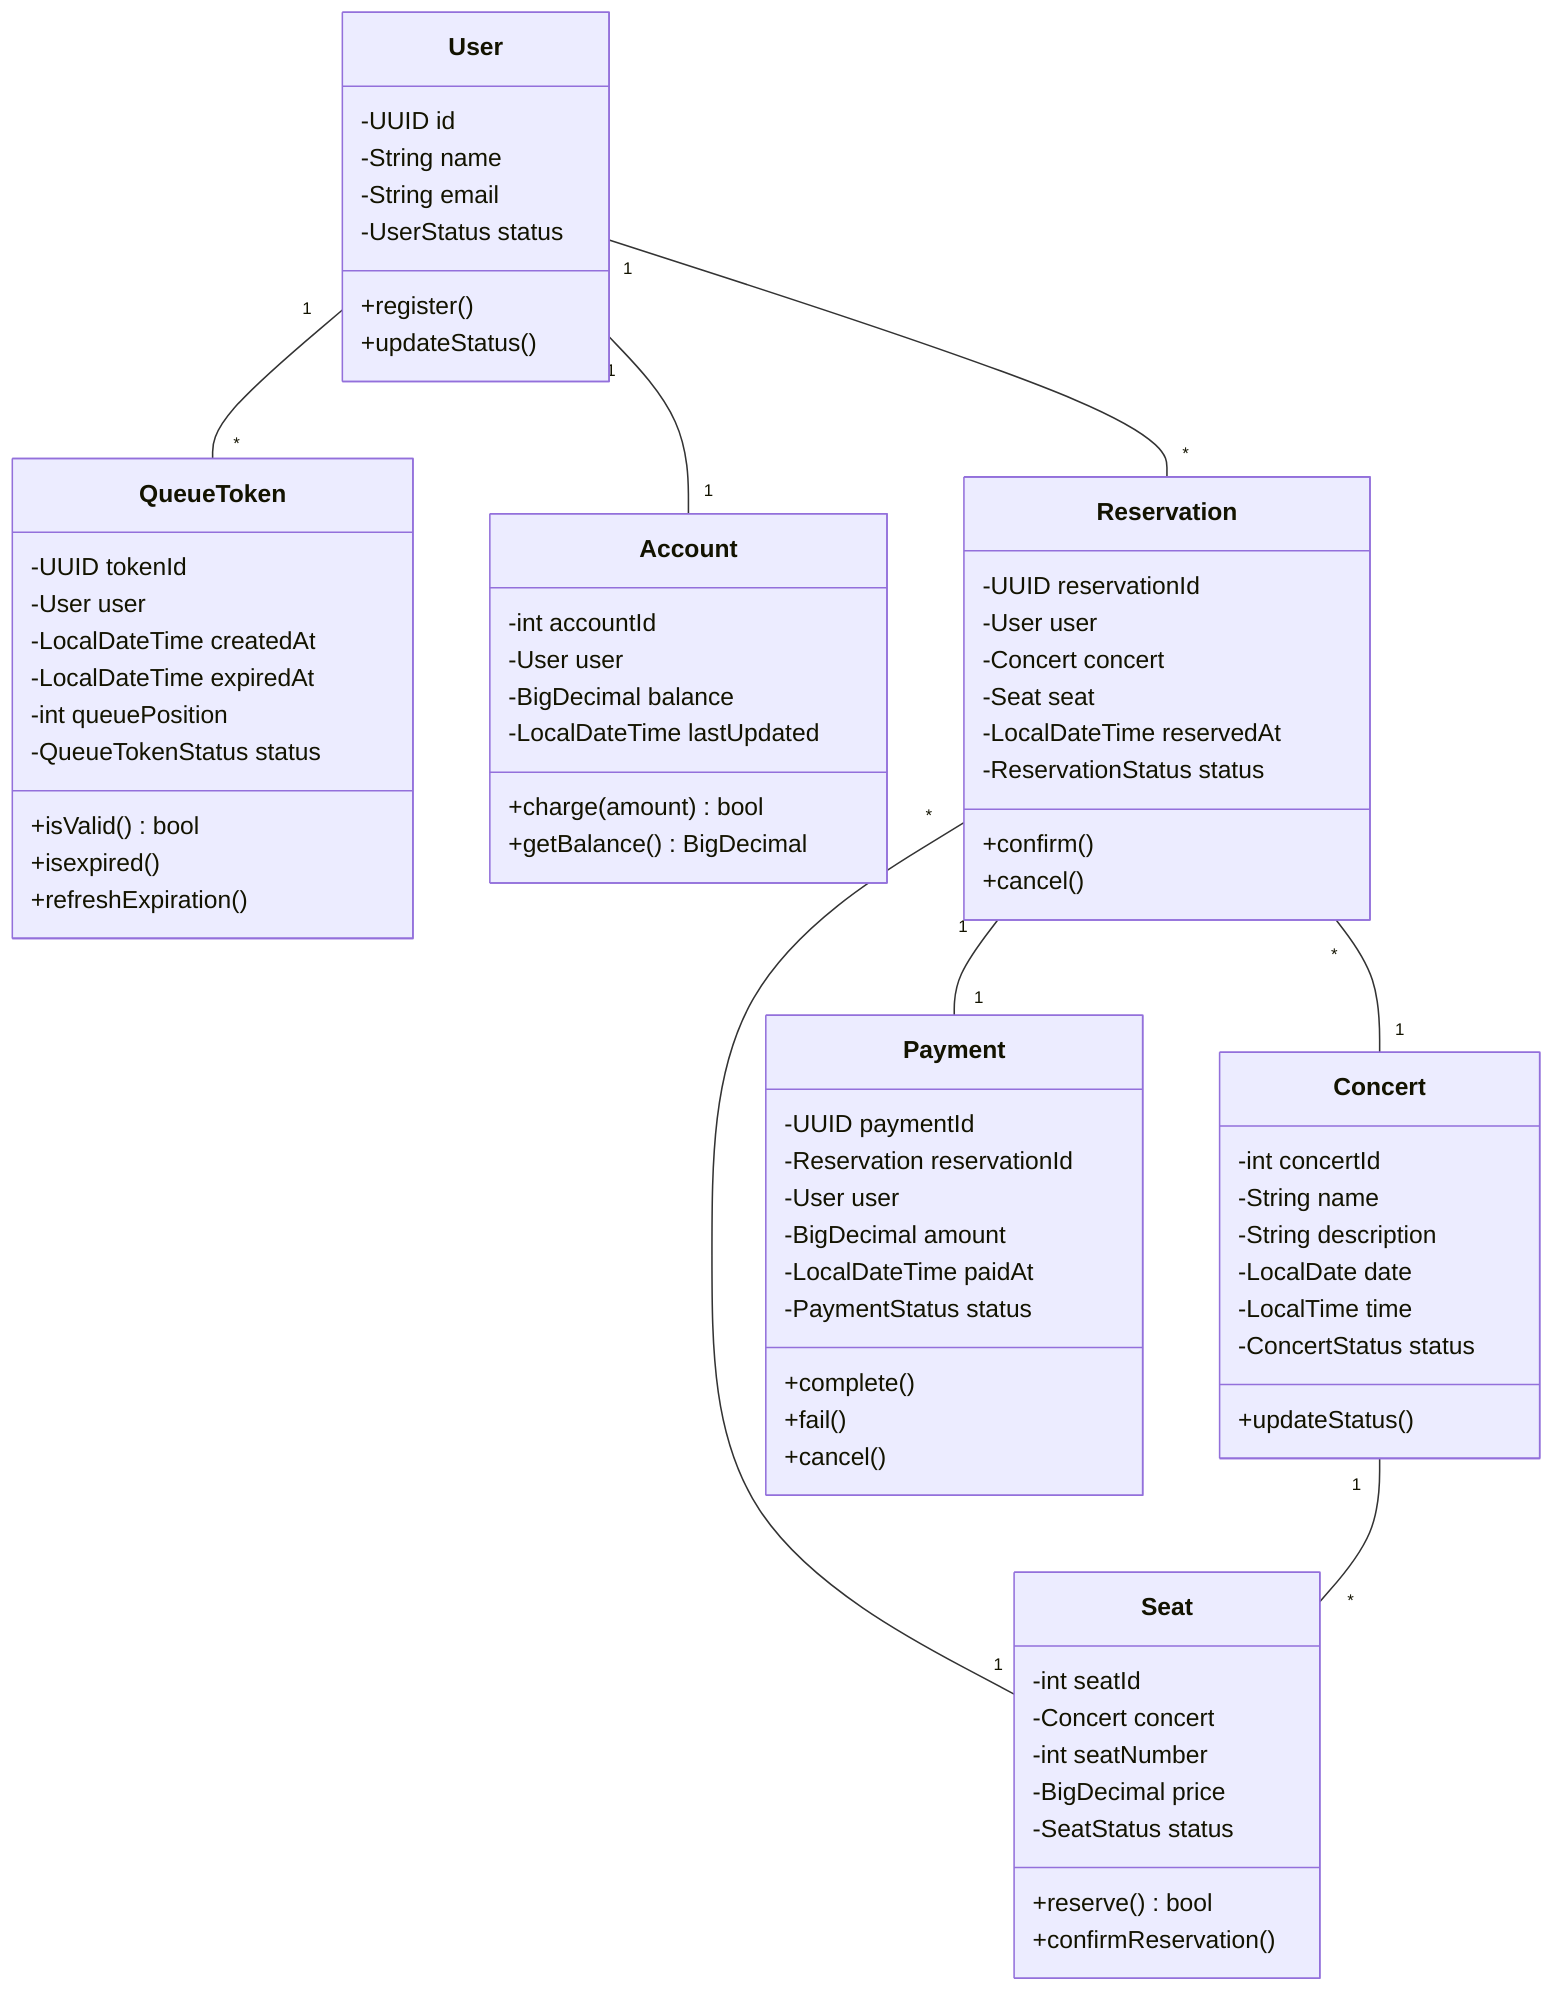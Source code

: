classDiagram
    class User {
        -UUID id
        -String name
        -String email
        -UserStatus status
        +register()
        +updateStatus()
    }

    class QueueToken {
        -UUID tokenId
        -User user
        -LocalDateTime createdAt
        -LocalDateTime expiredAt
        -int queuePosition
        -QueueTokenStatus status
        +isValid() bool
        +isexpired()
        +refreshExpiration()
    }

    class Account {
        -int accountId
        -User user
        -BigDecimal balance
        -LocalDateTime lastUpdated
        +charge(amount) bool
        +getBalance() BigDecimal
    }

    class Concert {
        -int concertId
        -String name
        -String description
        -LocalDate date
        -LocalTime time
        -ConcertStatus status
        +updateStatus()
    }

    class Seat {
        -int seatId
        -Concert concert
        -int seatNumber
        -BigDecimal price
        -SeatStatus status
        +reserve() bool
        +confirmReservation()
    }

    class Reservation {
        -UUID reservationId
        -User user
        -Concert concert
        -Seat seat
        -LocalDateTime reservedAt
        -ReservationStatus status
        +confirm()
        +cancel()
    }

    class Payment {
        -UUID paymentId
        -Reservation reservationId
        -User user
        -BigDecimal amount
        -LocalDateTime paidAt
        -PaymentStatus status
        +complete()
        +fail()
        +cancel()
    }


    User "1" -- "1" Account
    User "1" -- "*" QueueToken
    User "1" -- "*" Reservation
    Reservation "*" -- "1" Seat
    Reservation "*" -- "1" Concert
    Reservation "1" -- "1" Payment
    Concert "1" -- "*" Seat